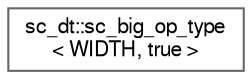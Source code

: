 digraph "Graphical Class Hierarchy"
{
 // LATEX_PDF_SIZE
  bgcolor="transparent";
  edge [fontname=FreeSans,fontsize=10,labelfontname=FreeSans,labelfontsize=10];
  node [fontname=FreeSans,fontsize=10,shape=box,height=0.2,width=0.4];
  rankdir="LR";
  Node0 [id="Node000000",label="sc_dt::sc_big_op_type\l\< WIDTH, true \>",height=0.2,width=0.4,color="grey40", fillcolor="white", style="filled",URL="$a01945.html",tooltip=" "];
}
